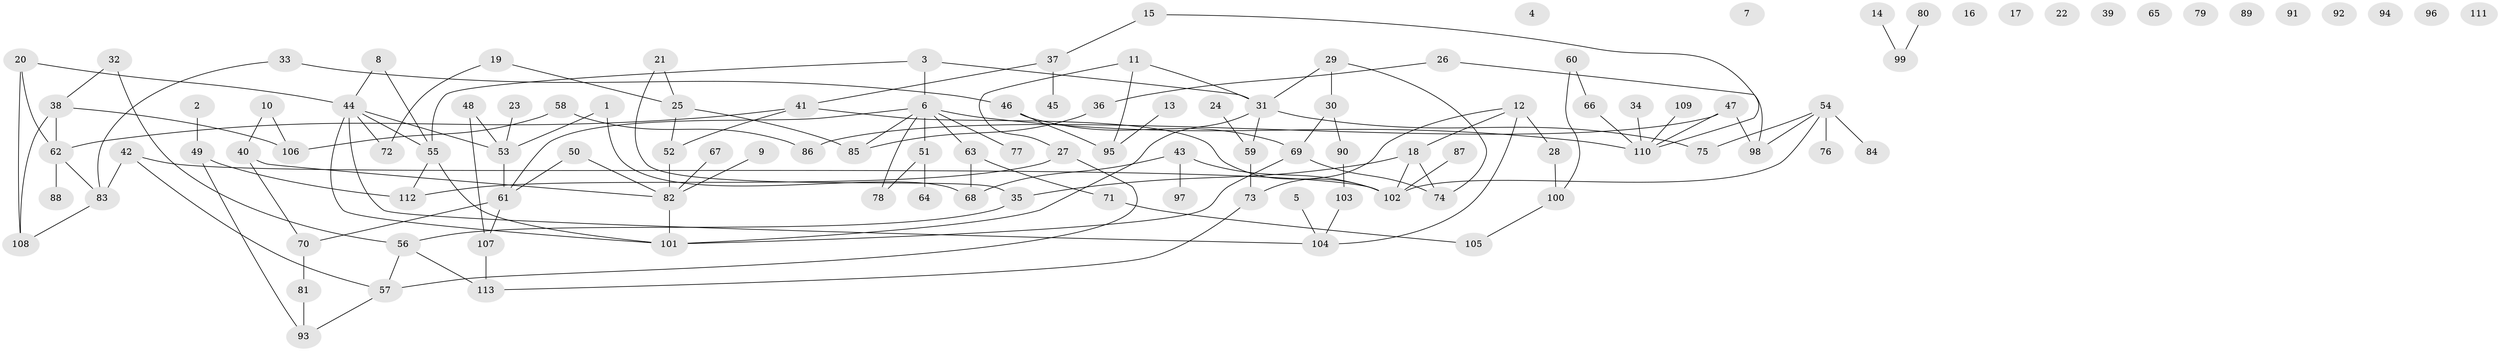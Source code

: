 // coarse degree distribution, {2: 0.19753086419753085, 1: 0.18518518518518517, 9: 0.012345679012345678, 0: 0.1728395061728395, 7: 0.06172839506172839, 4: 0.09876543209876543, 3: 0.14814814814814814, 5: 0.08641975308641975, 6: 0.037037037037037035}
// Generated by graph-tools (version 1.1) at 2025/41/03/06/25 10:41:21]
// undirected, 113 vertices, 138 edges
graph export_dot {
graph [start="1"]
  node [color=gray90,style=filled];
  1;
  2;
  3;
  4;
  5;
  6;
  7;
  8;
  9;
  10;
  11;
  12;
  13;
  14;
  15;
  16;
  17;
  18;
  19;
  20;
  21;
  22;
  23;
  24;
  25;
  26;
  27;
  28;
  29;
  30;
  31;
  32;
  33;
  34;
  35;
  36;
  37;
  38;
  39;
  40;
  41;
  42;
  43;
  44;
  45;
  46;
  47;
  48;
  49;
  50;
  51;
  52;
  53;
  54;
  55;
  56;
  57;
  58;
  59;
  60;
  61;
  62;
  63;
  64;
  65;
  66;
  67;
  68;
  69;
  70;
  71;
  72;
  73;
  74;
  75;
  76;
  77;
  78;
  79;
  80;
  81;
  82;
  83;
  84;
  85;
  86;
  87;
  88;
  89;
  90;
  91;
  92;
  93;
  94;
  95;
  96;
  97;
  98;
  99;
  100;
  101;
  102;
  103;
  104;
  105;
  106;
  107;
  108;
  109;
  110;
  111;
  112;
  113;
  1 -- 53;
  1 -- 68;
  2 -- 49;
  3 -- 6;
  3 -- 31;
  3 -- 55;
  5 -- 104;
  6 -- 51;
  6 -- 61;
  6 -- 63;
  6 -- 77;
  6 -- 78;
  6 -- 85;
  6 -- 110;
  8 -- 44;
  8 -- 55;
  9 -- 82;
  10 -- 40;
  10 -- 106;
  11 -- 27;
  11 -- 31;
  11 -- 95;
  12 -- 18;
  12 -- 28;
  12 -- 73;
  12 -- 104;
  13 -- 95;
  14 -- 99;
  15 -- 37;
  15 -- 110;
  18 -- 35;
  18 -- 74;
  18 -- 102;
  19 -- 25;
  19 -- 72;
  20 -- 44;
  20 -- 62;
  20 -- 108;
  21 -- 25;
  21 -- 35;
  23 -- 53;
  24 -- 59;
  25 -- 52;
  25 -- 85;
  26 -- 36;
  26 -- 98;
  27 -- 57;
  27 -- 112;
  28 -- 100;
  29 -- 30;
  29 -- 31;
  29 -- 74;
  30 -- 69;
  30 -- 90;
  31 -- 59;
  31 -- 75;
  31 -- 101;
  32 -- 38;
  32 -- 56;
  33 -- 46;
  33 -- 83;
  34 -- 110;
  35 -- 56;
  36 -- 85;
  37 -- 41;
  37 -- 45;
  38 -- 62;
  38 -- 106;
  38 -- 108;
  40 -- 70;
  40 -- 82;
  41 -- 52;
  41 -- 62;
  41 -- 102;
  42 -- 57;
  42 -- 83;
  42 -- 102;
  43 -- 68;
  43 -- 97;
  43 -- 102;
  44 -- 53;
  44 -- 55;
  44 -- 72;
  44 -- 101;
  44 -- 104;
  46 -- 69;
  46 -- 95;
  47 -- 86;
  47 -- 98;
  47 -- 110;
  48 -- 53;
  48 -- 107;
  49 -- 93;
  49 -- 112;
  50 -- 61;
  50 -- 82;
  51 -- 64;
  51 -- 78;
  52 -- 82;
  53 -- 61;
  54 -- 75;
  54 -- 76;
  54 -- 84;
  54 -- 98;
  54 -- 102;
  55 -- 101;
  55 -- 112;
  56 -- 57;
  56 -- 113;
  57 -- 93;
  58 -- 86;
  58 -- 106;
  59 -- 73;
  60 -- 66;
  60 -- 100;
  61 -- 70;
  61 -- 107;
  62 -- 83;
  62 -- 88;
  63 -- 68;
  63 -- 71;
  66 -- 110;
  67 -- 82;
  69 -- 74;
  69 -- 101;
  70 -- 81;
  71 -- 105;
  73 -- 113;
  80 -- 99;
  81 -- 93;
  82 -- 101;
  83 -- 108;
  87 -- 102;
  90 -- 103;
  100 -- 105;
  103 -- 104;
  107 -- 113;
  109 -- 110;
}
